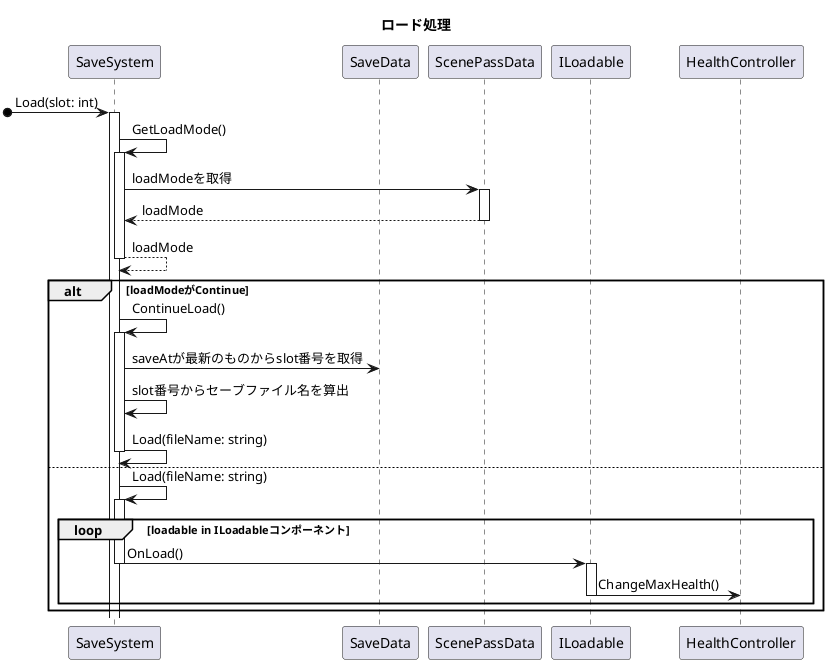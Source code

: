 @startuml save_system_seq
title ロード処理

participant SaveSystem
participant SaveData
participant ScenePassData
participant ILoadable
participant HealthController

[o-> SaveSystem++ : Load(slot: int)
  SaveSystem -> SaveSystem++ : GetLoadMode()
    SaveSystem -> ScenePassData++ : loadModeを取得
    return loadMode
  return loadMode
alt loadModeがContinue
  SaveSystem -> SaveSystem++ : ContinueLoad()
    SaveSystem -> SaveData : saveAtが最新のものからslot番号を取得
    SaveSystem -> SaveSystem : slot番号からセーブファイル名を算出
    SaveSystem -> SaveSystem-- : Load(fileName: string)
else
  SaveSystem -> SaveSystem++ : Load(fileName: string)
  loop loadable in ILoadableコンポーネント
  SaveSystem -> ILoadable--++ : OnLoad()
    ILoadable -> HealthController-- : ChangeMaxHealth()
  end
end
@enduml